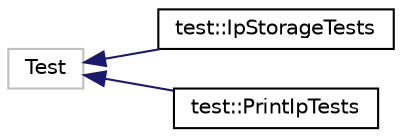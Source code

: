 digraph "Graphical Class Hierarchy"
{
 // INTERACTIVE_SVG=YES
  edge [fontname="Helvetica",fontsize="10",labelfontname="Helvetica",labelfontsize="10"];
  node [fontname="Helvetica",fontsize="10",shape=record];
  rankdir="LR";
  Node3 [label="Test",height=0.2,width=0.4,color="grey75", fillcolor="white", style="filled"];
  Node3 -> Node0 [dir="back",color="midnightblue",fontsize="10",style="solid",fontname="Helvetica"];
  Node0 [label="test::IpStorageTests",height=0.2,width=0.4,color="black", fillcolor="white", style="filled",URL="$classtest_1_1_ip_storage_tests.html"];
  Node3 -> Node5 [dir="back",color="midnightblue",fontsize="10",style="solid",fontname="Helvetica"];
  Node5 [label="test::PrintIpTests",height=0.2,width=0.4,color="black", fillcolor="white", style="filled",URL="$classtest_1_1_print_ip_tests.html",tooltip="Tests for homework 4. "];
}

